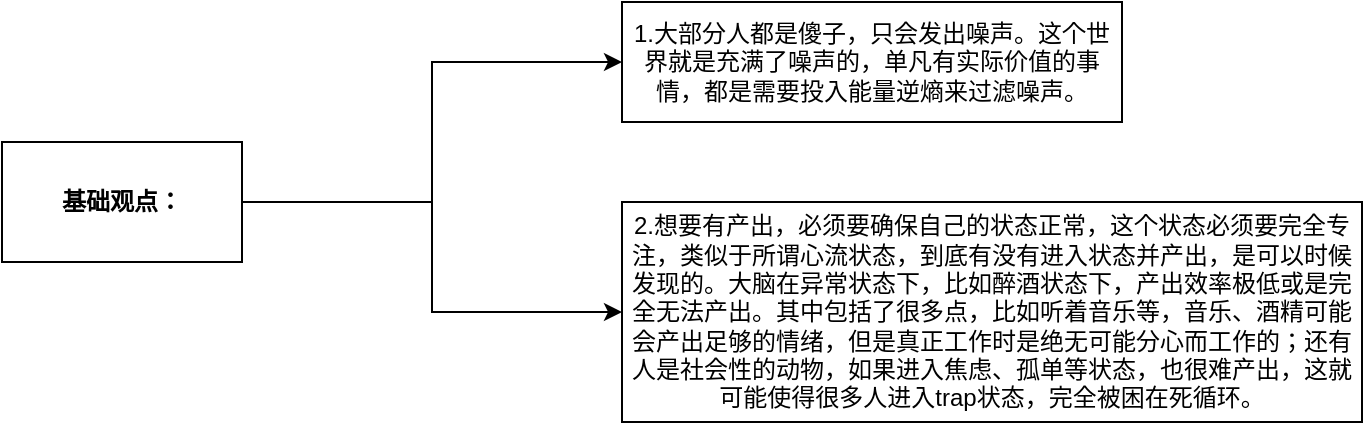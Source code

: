 <mxfile version="28.0.4">
  <diagram name="第 1 页" id="YcRGMQ_0SHcng3cSIZfP">
    <mxGraphModel dx="946" dy="610" grid="1" gridSize="10" guides="1" tooltips="1" connect="1" arrows="1" fold="1" page="1" pageScale="1" pageWidth="827" pageHeight="1169" math="0" shadow="0">
      <root>
        <mxCell id="0" />
        <mxCell id="1" parent="0" />
        <mxCell id="4lnjzUIy2zLyvLKxupwj-3" value="" style="edgeStyle=orthogonalEdgeStyle;rounded=0;orthogonalLoop=1;jettySize=auto;html=1;entryX=0;entryY=0.5;entryDx=0;entryDy=0;" parent="1" source="4lnjzUIy2zLyvLKxupwj-1" target="4lnjzUIy2zLyvLKxupwj-2" edge="1">
          <mxGeometry relative="1" as="geometry" />
        </mxCell>
        <mxCell id="oZSHkCUPdxqQXdslWINK-2" style="edgeStyle=orthogonalEdgeStyle;rounded=0;orthogonalLoop=1;jettySize=auto;html=1;exitX=1;exitY=0.5;exitDx=0;exitDy=0;" parent="1" source="4lnjzUIy2zLyvLKxupwj-1" target="oZSHkCUPdxqQXdslWINK-1" edge="1">
          <mxGeometry relative="1" as="geometry" />
        </mxCell>
        <mxCell id="4lnjzUIy2zLyvLKxupwj-1" value="&lt;b&gt;基础观点：&lt;/b&gt;" style="rounded=0;whiteSpace=wrap;html=1;" parent="1" vertex="1">
          <mxGeometry x="110" y="320" width="120" height="60" as="geometry" />
        </mxCell>
        <mxCell id="4lnjzUIy2zLyvLKxupwj-2" value="1.大部分人都是傻子，只会发出噪声。这个世界就是充满了噪声的，单凡有实际价值的事情，都是需要投入能量逆熵来过滤噪声。" style="whiteSpace=wrap;html=1;rounded=0;" parent="1" vertex="1">
          <mxGeometry x="420" y="250" width="250" height="60" as="geometry" />
        </mxCell>
        <mxCell id="oZSHkCUPdxqQXdslWINK-1" value="2.想要有产出，必须要确保自己的状态正常，这个状态必须要完全专注，类似于所谓心流状态，到底有没有进入状态并产出，是可以时候发现的。大脑在异常状态下，比如醉酒状态下，产出效率极低或是完全无法产出。其中包括了很多点，比如听着音乐等，音乐、酒精可能会产出足够的情绪，但是真正工作时是绝无可能分心而工作的；还有人是社会性的动物，如果进入焦虑、孤单等状态，也很难产出，这就可能使得很多人进入trap状态，完全被困在死循环。" style="rounded=0;whiteSpace=wrap;html=1;" parent="1" vertex="1">
          <mxGeometry x="420" y="350" width="370" height="110" as="geometry" />
        </mxCell>
      </root>
    </mxGraphModel>
  </diagram>
</mxfile>
